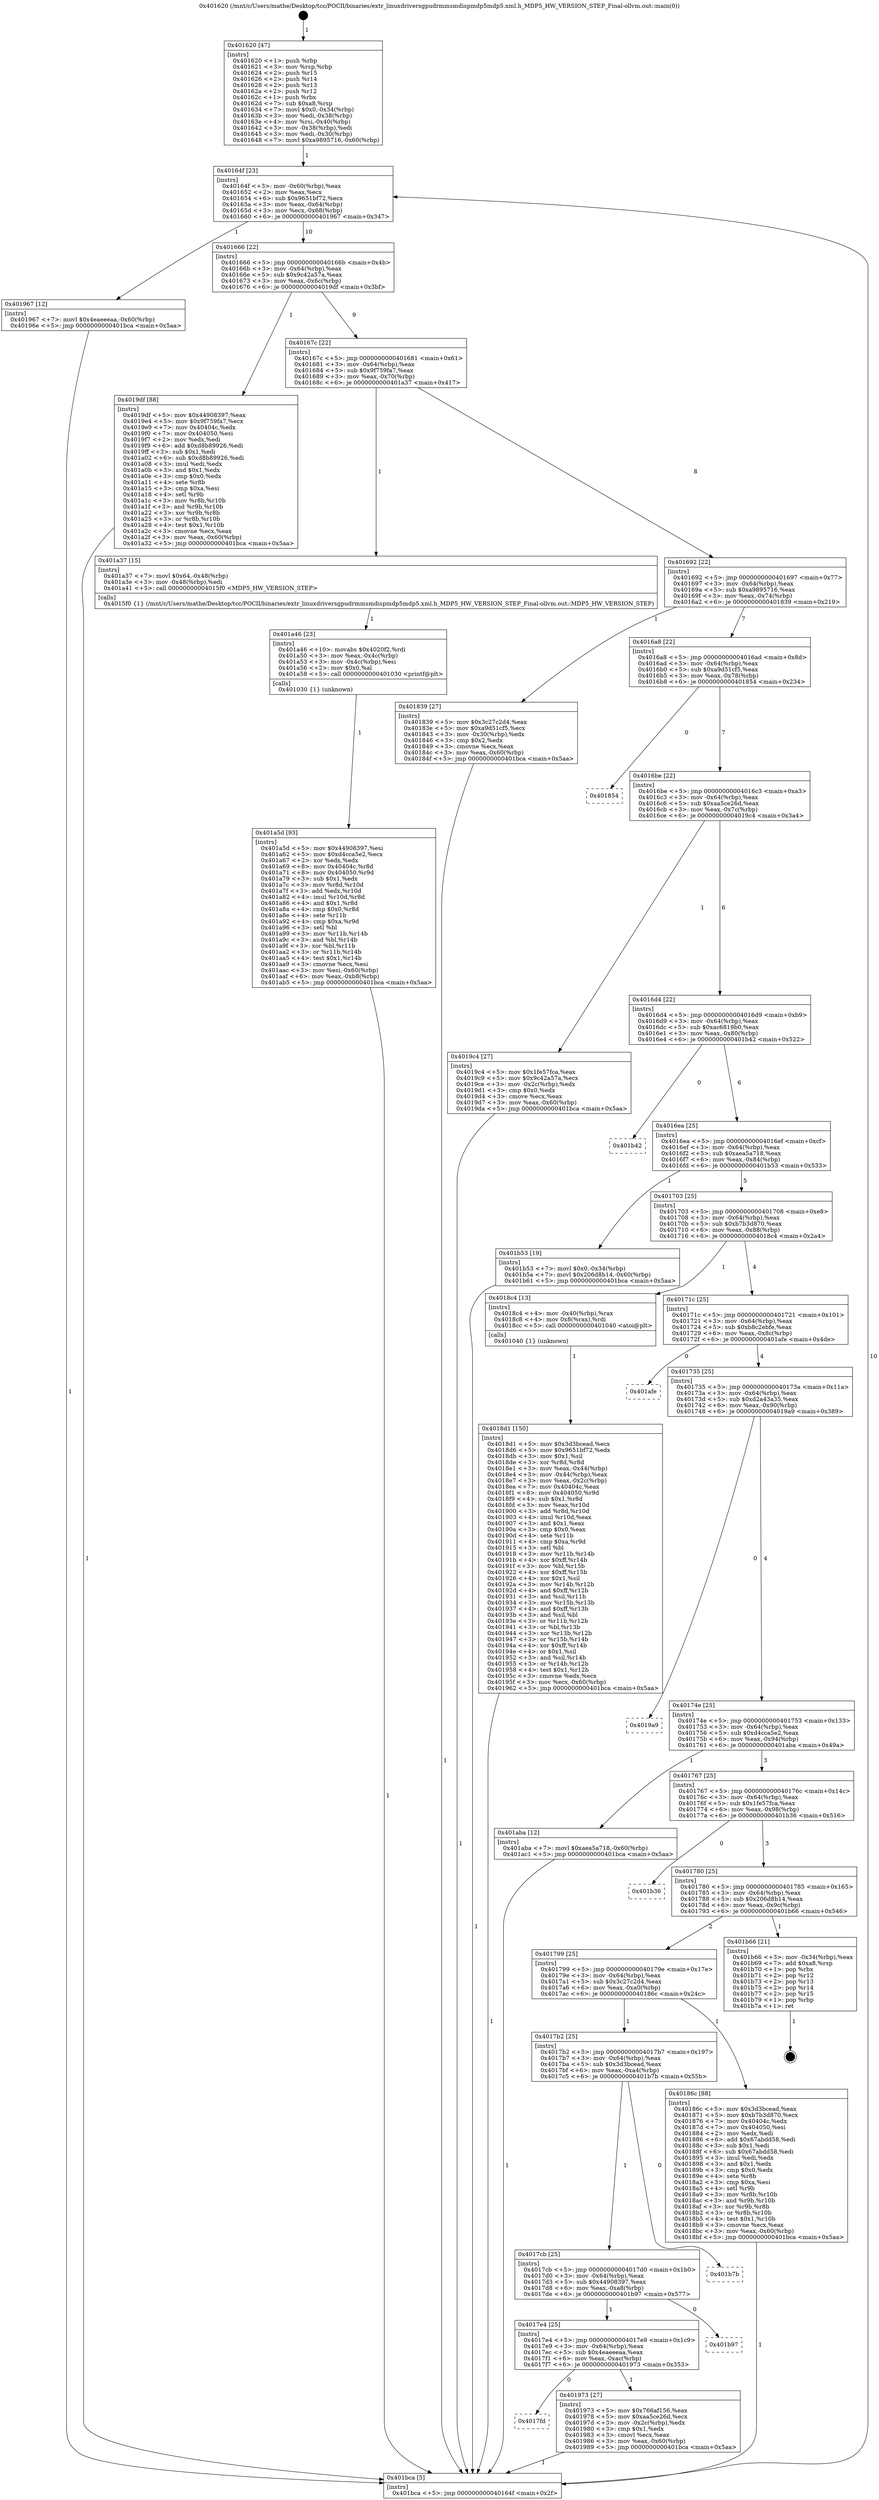 digraph "0x401620" {
  label = "0x401620 (/mnt/c/Users/mathe/Desktop/tcc/POCII/binaries/extr_linuxdriversgpudrmmsmdispmdp5mdp5.xml.h_MDP5_HW_VERSION_STEP_Final-ollvm.out::main(0))"
  labelloc = "t"
  node[shape=record]

  Entry [label="",width=0.3,height=0.3,shape=circle,fillcolor=black,style=filled]
  "0x40164f" [label="{
     0x40164f [23]\l
     | [instrs]\l
     &nbsp;&nbsp;0x40164f \<+3\>: mov -0x60(%rbp),%eax\l
     &nbsp;&nbsp;0x401652 \<+2\>: mov %eax,%ecx\l
     &nbsp;&nbsp;0x401654 \<+6\>: sub $0x9651bf72,%ecx\l
     &nbsp;&nbsp;0x40165a \<+3\>: mov %eax,-0x64(%rbp)\l
     &nbsp;&nbsp;0x40165d \<+3\>: mov %ecx,-0x68(%rbp)\l
     &nbsp;&nbsp;0x401660 \<+6\>: je 0000000000401967 \<main+0x347\>\l
  }"]
  "0x401967" [label="{
     0x401967 [12]\l
     | [instrs]\l
     &nbsp;&nbsp;0x401967 \<+7\>: movl $0x4eaeeeaa,-0x60(%rbp)\l
     &nbsp;&nbsp;0x40196e \<+5\>: jmp 0000000000401bca \<main+0x5aa\>\l
  }"]
  "0x401666" [label="{
     0x401666 [22]\l
     | [instrs]\l
     &nbsp;&nbsp;0x401666 \<+5\>: jmp 000000000040166b \<main+0x4b\>\l
     &nbsp;&nbsp;0x40166b \<+3\>: mov -0x64(%rbp),%eax\l
     &nbsp;&nbsp;0x40166e \<+5\>: sub $0x9c42a57a,%eax\l
     &nbsp;&nbsp;0x401673 \<+3\>: mov %eax,-0x6c(%rbp)\l
     &nbsp;&nbsp;0x401676 \<+6\>: je 00000000004019df \<main+0x3bf\>\l
  }"]
  Exit [label="",width=0.3,height=0.3,shape=circle,fillcolor=black,style=filled,peripheries=2]
  "0x4019df" [label="{
     0x4019df [88]\l
     | [instrs]\l
     &nbsp;&nbsp;0x4019df \<+5\>: mov $0x44908397,%eax\l
     &nbsp;&nbsp;0x4019e4 \<+5\>: mov $0x9f759fa7,%ecx\l
     &nbsp;&nbsp;0x4019e9 \<+7\>: mov 0x40404c,%edx\l
     &nbsp;&nbsp;0x4019f0 \<+7\>: mov 0x404050,%esi\l
     &nbsp;&nbsp;0x4019f7 \<+2\>: mov %edx,%edi\l
     &nbsp;&nbsp;0x4019f9 \<+6\>: add $0xd8b89926,%edi\l
     &nbsp;&nbsp;0x4019ff \<+3\>: sub $0x1,%edi\l
     &nbsp;&nbsp;0x401a02 \<+6\>: sub $0xd8b89926,%edi\l
     &nbsp;&nbsp;0x401a08 \<+3\>: imul %edi,%edx\l
     &nbsp;&nbsp;0x401a0b \<+3\>: and $0x1,%edx\l
     &nbsp;&nbsp;0x401a0e \<+3\>: cmp $0x0,%edx\l
     &nbsp;&nbsp;0x401a11 \<+4\>: sete %r8b\l
     &nbsp;&nbsp;0x401a15 \<+3\>: cmp $0xa,%esi\l
     &nbsp;&nbsp;0x401a18 \<+4\>: setl %r9b\l
     &nbsp;&nbsp;0x401a1c \<+3\>: mov %r8b,%r10b\l
     &nbsp;&nbsp;0x401a1f \<+3\>: and %r9b,%r10b\l
     &nbsp;&nbsp;0x401a22 \<+3\>: xor %r9b,%r8b\l
     &nbsp;&nbsp;0x401a25 \<+3\>: or %r8b,%r10b\l
     &nbsp;&nbsp;0x401a28 \<+4\>: test $0x1,%r10b\l
     &nbsp;&nbsp;0x401a2c \<+3\>: cmovne %ecx,%eax\l
     &nbsp;&nbsp;0x401a2f \<+3\>: mov %eax,-0x60(%rbp)\l
     &nbsp;&nbsp;0x401a32 \<+5\>: jmp 0000000000401bca \<main+0x5aa\>\l
  }"]
  "0x40167c" [label="{
     0x40167c [22]\l
     | [instrs]\l
     &nbsp;&nbsp;0x40167c \<+5\>: jmp 0000000000401681 \<main+0x61\>\l
     &nbsp;&nbsp;0x401681 \<+3\>: mov -0x64(%rbp),%eax\l
     &nbsp;&nbsp;0x401684 \<+5\>: sub $0x9f759fa7,%eax\l
     &nbsp;&nbsp;0x401689 \<+3\>: mov %eax,-0x70(%rbp)\l
     &nbsp;&nbsp;0x40168c \<+6\>: je 0000000000401a37 \<main+0x417\>\l
  }"]
  "0x401a5d" [label="{
     0x401a5d [93]\l
     | [instrs]\l
     &nbsp;&nbsp;0x401a5d \<+5\>: mov $0x44908397,%esi\l
     &nbsp;&nbsp;0x401a62 \<+5\>: mov $0xd4cca5e2,%ecx\l
     &nbsp;&nbsp;0x401a67 \<+2\>: xor %edx,%edx\l
     &nbsp;&nbsp;0x401a69 \<+8\>: mov 0x40404c,%r8d\l
     &nbsp;&nbsp;0x401a71 \<+8\>: mov 0x404050,%r9d\l
     &nbsp;&nbsp;0x401a79 \<+3\>: sub $0x1,%edx\l
     &nbsp;&nbsp;0x401a7c \<+3\>: mov %r8d,%r10d\l
     &nbsp;&nbsp;0x401a7f \<+3\>: add %edx,%r10d\l
     &nbsp;&nbsp;0x401a82 \<+4\>: imul %r10d,%r8d\l
     &nbsp;&nbsp;0x401a86 \<+4\>: and $0x1,%r8d\l
     &nbsp;&nbsp;0x401a8a \<+4\>: cmp $0x0,%r8d\l
     &nbsp;&nbsp;0x401a8e \<+4\>: sete %r11b\l
     &nbsp;&nbsp;0x401a92 \<+4\>: cmp $0xa,%r9d\l
     &nbsp;&nbsp;0x401a96 \<+3\>: setl %bl\l
     &nbsp;&nbsp;0x401a99 \<+3\>: mov %r11b,%r14b\l
     &nbsp;&nbsp;0x401a9c \<+3\>: and %bl,%r14b\l
     &nbsp;&nbsp;0x401a9f \<+3\>: xor %bl,%r11b\l
     &nbsp;&nbsp;0x401aa2 \<+3\>: or %r11b,%r14b\l
     &nbsp;&nbsp;0x401aa5 \<+4\>: test $0x1,%r14b\l
     &nbsp;&nbsp;0x401aa9 \<+3\>: cmovne %ecx,%esi\l
     &nbsp;&nbsp;0x401aac \<+3\>: mov %esi,-0x60(%rbp)\l
     &nbsp;&nbsp;0x401aaf \<+6\>: mov %eax,-0xb8(%rbp)\l
     &nbsp;&nbsp;0x401ab5 \<+5\>: jmp 0000000000401bca \<main+0x5aa\>\l
  }"]
  "0x401a37" [label="{
     0x401a37 [15]\l
     | [instrs]\l
     &nbsp;&nbsp;0x401a37 \<+7\>: movl $0x64,-0x48(%rbp)\l
     &nbsp;&nbsp;0x401a3e \<+3\>: mov -0x48(%rbp),%edi\l
     &nbsp;&nbsp;0x401a41 \<+5\>: call 00000000004015f0 \<MDP5_HW_VERSION_STEP\>\l
     | [calls]\l
     &nbsp;&nbsp;0x4015f0 \{1\} (/mnt/c/Users/mathe/Desktop/tcc/POCII/binaries/extr_linuxdriversgpudrmmsmdispmdp5mdp5.xml.h_MDP5_HW_VERSION_STEP_Final-ollvm.out::MDP5_HW_VERSION_STEP)\l
  }"]
  "0x401692" [label="{
     0x401692 [22]\l
     | [instrs]\l
     &nbsp;&nbsp;0x401692 \<+5\>: jmp 0000000000401697 \<main+0x77\>\l
     &nbsp;&nbsp;0x401697 \<+3\>: mov -0x64(%rbp),%eax\l
     &nbsp;&nbsp;0x40169a \<+5\>: sub $0xa9895716,%eax\l
     &nbsp;&nbsp;0x40169f \<+3\>: mov %eax,-0x74(%rbp)\l
     &nbsp;&nbsp;0x4016a2 \<+6\>: je 0000000000401839 \<main+0x219\>\l
  }"]
  "0x401a46" [label="{
     0x401a46 [23]\l
     | [instrs]\l
     &nbsp;&nbsp;0x401a46 \<+10\>: movabs $0x4020f2,%rdi\l
     &nbsp;&nbsp;0x401a50 \<+3\>: mov %eax,-0x4c(%rbp)\l
     &nbsp;&nbsp;0x401a53 \<+3\>: mov -0x4c(%rbp),%esi\l
     &nbsp;&nbsp;0x401a56 \<+2\>: mov $0x0,%al\l
     &nbsp;&nbsp;0x401a58 \<+5\>: call 0000000000401030 \<printf@plt\>\l
     | [calls]\l
     &nbsp;&nbsp;0x401030 \{1\} (unknown)\l
  }"]
  "0x401839" [label="{
     0x401839 [27]\l
     | [instrs]\l
     &nbsp;&nbsp;0x401839 \<+5\>: mov $0x3c27c2d4,%eax\l
     &nbsp;&nbsp;0x40183e \<+5\>: mov $0xa9d51cf5,%ecx\l
     &nbsp;&nbsp;0x401843 \<+3\>: mov -0x30(%rbp),%edx\l
     &nbsp;&nbsp;0x401846 \<+3\>: cmp $0x2,%edx\l
     &nbsp;&nbsp;0x401849 \<+3\>: cmovne %ecx,%eax\l
     &nbsp;&nbsp;0x40184c \<+3\>: mov %eax,-0x60(%rbp)\l
     &nbsp;&nbsp;0x40184f \<+5\>: jmp 0000000000401bca \<main+0x5aa\>\l
  }"]
  "0x4016a8" [label="{
     0x4016a8 [22]\l
     | [instrs]\l
     &nbsp;&nbsp;0x4016a8 \<+5\>: jmp 00000000004016ad \<main+0x8d\>\l
     &nbsp;&nbsp;0x4016ad \<+3\>: mov -0x64(%rbp),%eax\l
     &nbsp;&nbsp;0x4016b0 \<+5\>: sub $0xa9d51cf5,%eax\l
     &nbsp;&nbsp;0x4016b5 \<+3\>: mov %eax,-0x78(%rbp)\l
     &nbsp;&nbsp;0x4016b8 \<+6\>: je 0000000000401854 \<main+0x234\>\l
  }"]
  "0x401bca" [label="{
     0x401bca [5]\l
     | [instrs]\l
     &nbsp;&nbsp;0x401bca \<+5\>: jmp 000000000040164f \<main+0x2f\>\l
  }"]
  "0x401620" [label="{
     0x401620 [47]\l
     | [instrs]\l
     &nbsp;&nbsp;0x401620 \<+1\>: push %rbp\l
     &nbsp;&nbsp;0x401621 \<+3\>: mov %rsp,%rbp\l
     &nbsp;&nbsp;0x401624 \<+2\>: push %r15\l
     &nbsp;&nbsp;0x401626 \<+2\>: push %r14\l
     &nbsp;&nbsp;0x401628 \<+2\>: push %r13\l
     &nbsp;&nbsp;0x40162a \<+2\>: push %r12\l
     &nbsp;&nbsp;0x40162c \<+1\>: push %rbx\l
     &nbsp;&nbsp;0x40162d \<+7\>: sub $0xa8,%rsp\l
     &nbsp;&nbsp;0x401634 \<+7\>: movl $0x0,-0x34(%rbp)\l
     &nbsp;&nbsp;0x40163b \<+3\>: mov %edi,-0x38(%rbp)\l
     &nbsp;&nbsp;0x40163e \<+4\>: mov %rsi,-0x40(%rbp)\l
     &nbsp;&nbsp;0x401642 \<+3\>: mov -0x38(%rbp),%edi\l
     &nbsp;&nbsp;0x401645 \<+3\>: mov %edi,-0x30(%rbp)\l
     &nbsp;&nbsp;0x401648 \<+7\>: movl $0xa9895716,-0x60(%rbp)\l
  }"]
  "0x4017fd" [label="{
     0x4017fd\l
  }", style=dashed]
  "0x401854" [label="{
     0x401854\l
  }", style=dashed]
  "0x4016be" [label="{
     0x4016be [22]\l
     | [instrs]\l
     &nbsp;&nbsp;0x4016be \<+5\>: jmp 00000000004016c3 \<main+0xa3\>\l
     &nbsp;&nbsp;0x4016c3 \<+3\>: mov -0x64(%rbp),%eax\l
     &nbsp;&nbsp;0x4016c6 \<+5\>: sub $0xaa5ce26d,%eax\l
     &nbsp;&nbsp;0x4016cb \<+3\>: mov %eax,-0x7c(%rbp)\l
     &nbsp;&nbsp;0x4016ce \<+6\>: je 00000000004019c4 \<main+0x3a4\>\l
  }"]
  "0x401973" [label="{
     0x401973 [27]\l
     | [instrs]\l
     &nbsp;&nbsp;0x401973 \<+5\>: mov $0x766af156,%eax\l
     &nbsp;&nbsp;0x401978 \<+5\>: mov $0xaa5ce26d,%ecx\l
     &nbsp;&nbsp;0x40197d \<+3\>: mov -0x2c(%rbp),%edx\l
     &nbsp;&nbsp;0x401980 \<+3\>: cmp $0x1,%edx\l
     &nbsp;&nbsp;0x401983 \<+3\>: cmovl %ecx,%eax\l
     &nbsp;&nbsp;0x401986 \<+3\>: mov %eax,-0x60(%rbp)\l
     &nbsp;&nbsp;0x401989 \<+5\>: jmp 0000000000401bca \<main+0x5aa\>\l
  }"]
  "0x4019c4" [label="{
     0x4019c4 [27]\l
     | [instrs]\l
     &nbsp;&nbsp;0x4019c4 \<+5\>: mov $0x1fe57fca,%eax\l
     &nbsp;&nbsp;0x4019c9 \<+5\>: mov $0x9c42a57a,%ecx\l
     &nbsp;&nbsp;0x4019ce \<+3\>: mov -0x2c(%rbp),%edx\l
     &nbsp;&nbsp;0x4019d1 \<+3\>: cmp $0x0,%edx\l
     &nbsp;&nbsp;0x4019d4 \<+3\>: cmove %ecx,%eax\l
     &nbsp;&nbsp;0x4019d7 \<+3\>: mov %eax,-0x60(%rbp)\l
     &nbsp;&nbsp;0x4019da \<+5\>: jmp 0000000000401bca \<main+0x5aa\>\l
  }"]
  "0x4016d4" [label="{
     0x4016d4 [22]\l
     | [instrs]\l
     &nbsp;&nbsp;0x4016d4 \<+5\>: jmp 00000000004016d9 \<main+0xb9\>\l
     &nbsp;&nbsp;0x4016d9 \<+3\>: mov -0x64(%rbp),%eax\l
     &nbsp;&nbsp;0x4016dc \<+5\>: sub $0xac6819b0,%eax\l
     &nbsp;&nbsp;0x4016e1 \<+3\>: mov %eax,-0x80(%rbp)\l
     &nbsp;&nbsp;0x4016e4 \<+6\>: je 0000000000401b42 \<main+0x522\>\l
  }"]
  "0x4017e4" [label="{
     0x4017e4 [25]\l
     | [instrs]\l
     &nbsp;&nbsp;0x4017e4 \<+5\>: jmp 00000000004017e9 \<main+0x1c9\>\l
     &nbsp;&nbsp;0x4017e9 \<+3\>: mov -0x64(%rbp),%eax\l
     &nbsp;&nbsp;0x4017ec \<+5\>: sub $0x4eaeeeaa,%eax\l
     &nbsp;&nbsp;0x4017f1 \<+6\>: mov %eax,-0xac(%rbp)\l
     &nbsp;&nbsp;0x4017f7 \<+6\>: je 0000000000401973 \<main+0x353\>\l
  }"]
  "0x401b42" [label="{
     0x401b42\l
  }", style=dashed]
  "0x4016ea" [label="{
     0x4016ea [25]\l
     | [instrs]\l
     &nbsp;&nbsp;0x4016ea \<+5\>: jmp 00000000004016ef \<main+0xcf\>\l
     &nbsp;&nbsp;0x4016ef \<+3\>: mov -0x64(%rbp),%eax\l
     &nbsp;&nbsp;0x4016f2 \<+5\>: sub $0xaea5a718,%eax\l
     &nbsp;&nbsp;0x4016f7 \<+6\>: mov %eax,-0x84(%rbp)\l
     &nbsp;&nbsp;0x4016fd \<+6\>: je 0000000000401b53 \<main+0x533\>\l
  }"]
  "0x401b97" [label="{
     0x401b97\l
  }", style=dashed]
  "0x401b53" [label="{
     0x401b53 [19]\l
     | [instrs]\l
     &nbsp;&nbsp;0x401b53 \<+7\>: movl $0x0,-0x34(%rbp)\l
     &nbsp;&nbsp;0x401b5a \<+7\>: movl $0x206d8b14,-0x60(%rbp)\l
     &nbsp;&nbsp;0x401b61 \<+5\>: jmp 0000000000401bca \<main+0x5aa\>\l
  }"]
  "0x401703" [label="{
     0x401703 [25]\l
     | [instrs]\l
     &nbsp;&nbsp;0x401703 \<+5\>: jmp 0000000000401708 \<main+0xe8\>\l
     &nbsp;&nbsp;0x401708 \<+3\>: mov -0x64(%rbp),%eax\l
     &nbsp;&nbsp;0x40170b \<+5\>: sub $0xb7b3d870,%eax\l
     &nbsp;&nbsp;0x401710 \<+6\>: mov %eax,-0x88(%rbp)\l
     &nbsp;&nbsp;0x401716 \<+6\>: je 00000000004018c4 \<main+0x2a4\>\l
  }"]
  "0x4017cb" [label="{
     0x4017cb [25]\l
     | [instrs]\l
     &nbsp;&nbsp;0x4017cb \<+5\>: jmp 00000000004017d0 \<main+0x1b0\>\l
     &nbsp;&nbsp;0x4017d0 \<+3\>: mov -0x64(%rbp),%eax\l
     &nbsp;&nbsp;0x4017d3 \<+5\>: sub $0x44908397,%eax\l
     &nbsp;&nbsp;0x4017d8 \<+6\>: mov %eax,-0xa8(%rbp)\l
     &nbsp;&nbsp;0x4017de \<+6\>: je 0000000000401b97 \<main+0x577\>\l
  }"]
  "0x4018c4" [label="{
     0x4018c4 [13]\l
     | [instrs]\l
     &nbsp;&nbsp;0x4018c4 \<+4\>: mov -0x40(%rbp),%rax\l
     &nbsp;&nbsp;0x4018c8 \<+4\>: mov 0x8(%rax),%rdi\l
     &nbsp;&nbsp;0x4018cc \<+5\>: call 0000000000401040 \<atoi@plt\>\l
     | [calls]\l
     &nbsp;&nbsp;0x401040 \{1\} (unknown)\l
  }"]
  "0x40171c" [label="{
     0x40171c [25]\l
     | [instrs]\l
     &nbsp;&nbsp;0x40171c \<+5\>: jmp 0000000000401721 \<main+0x101\>\l
     &nbsp;&nbsp;0x401721 \<+3\>: mov -0x64(%rbp),%eax\l
     &nbsp;&nbsp;0x401724 \<+5\>: sub $0xb8c2ebfe,%eax\l
     &nbsp;&nbsp;0x401729 \<+6\>: mov %eax,-0x8c(%rbp)\l
     &nbsp;&nbsp;0x40172f \<+6\>: je 0000000000401afe \<main+0x4de\>\l
  }"]
  "0x401b7b" [label="{
     0x401b7b\l
  }", style=dashed]
  "0x401afe" [label="{
     0x401afe\l
  }", style=dashed]
  "0x401735" [label="{
     0x401735 [25]\l
     | [instrs]\l
     &nbsp;&nbsp;0x401735 \<+5\>: jmp 000000000040173a \<main+0x11a\>\l
     &nbsp;&nbsp;0x40173a \<+3\>: mov -0x64(%rbp),%eax\l
     &nbsp;&nbsp;0x40173d \<+5\>: sub $0xd2a43a35,%eax\l
     &nbsp;&nbsp;0x401742 \<+6\>: mov %eax,-0x90(%rbp)\l
     &nbsp;&nbsp;0x401748 \<+6\>: je 00000000004019a9 \<main+0x389\>\l
  }"]
  "0x4018d1" [label="{
     0x4018d1 [150]\l
     | [instrs]\l
     &nbsp;&nbsp;0x4018d1 \<+5\>: mov $0x3d3bcead,%ecx\l
     &nbsp;&nbsp;0x4018d6 \<+5\>: mov $0x9651bf72,%edx\l
     &nbsp;&nbsp;0x4018db \<+3\>: mov $0x1,%sil\l
     &nbsp;&nbsp;0x4018de \<+3\>: xor %r8d,%r8d\l
     &nbsp;&nbsp;0x4018e1 \<+3\>: mov %eax,-0x44(%rbp)\l
     &nbsp;&nbsp;0x4018e4 \<+3\>: mov -0x44(%rbp),%eax\l
     &nbsp;&nbsp;0x4018e7 \<+3\>: mov %eax,-0x2c(%rbp)\l
     &nbsp;&nbsp;0x4018ea \<+7\>: mov 0x40404c,%eax\l
     &nbsp;&nbsp;0x4018f1 \<+8\>: mov 0x404050,%r9d\l
     &nbsp;&nbsp;0x4018f9 \<+4\>: sub $0x1,%r8d\l
     &nbsp;&nbsp;0x4018fd \<+3\>: mov %eax,%r10d\l
     &nbsp;&nbsp;0x401900 \<+3\>: add %r8d,%r10d\l
     &nbsp;&nbsp;0x401903 \<+4\>: imul %r10d,%eax\l
     &nbsp;&nbsp;0x401907 \<+3\>: and $0x1,%eax\l
     &nbsp;&nbsp;0x40190a \<+3\>: cmp $0x0,%eax\l
     &nbsp;&nbsp;0x40190d \<+4\>: sete %r11b\l
     &nbsp;&nbsp;0x401911 \<+4\>: cmp $0xa,%r9d\l
     &nbsp;&nbsp;0x401915 \<+3\>: setl %bl\l
     &nbsp;&nbsp;0x401918 \<+3\>: mov %r11b,%r14b\l
     &nbsp;&nbsp;0x40191b \<+4\>: xor $0xff,%r14b\l
     &nbsp;&nbsp;0x40191f \<+3\>: mov %bl,%r15b\l
     &nbsp;&nbsp;0x401922 \<+4\>: xor $0xff,%r15b\l
     &nbsp;&nbsp;0x401926 \<+4\>: xor $0x1,%sil\l
     &nbsp;&nbsp;0x40192a \<+3\>: mov %r14b,%r12b\l
     &nbsp;&nbsp;0x40192d \<+4\>: and $0xff,%r12b\l
     &nbsp;&nbsp;0x401931 \<+3\>: and %sil,%r11b\l
     &nbsp;&nbsp;0x401934 \<+3\>: mov %r15b,%r13b\l
     &nbsp;&nbsp;0x401937 \<+4\>: and $0xff,%r13b\l
     &nbsp;&nbsp;0x40193b \<+3\>: and %sil,%bl\l
     &nbsp;&nbsp;0x40193e \<+3\>: or %r11b,%r12b\l
     &nbsp;&nbsp;0x401941 \<+3\>: or %bl,%r13b\l
     &nbsp;&nbsp;0x401944 \<+3\>: xor %r13b,%r12b\l
     &nbsp;&nbsp;0x401947 \<+3\>: or %r15b,%r14b\l
     &nbsp;&nbsp;0x40194a \<+4\>: xor $0xff,%r14b\l
     &nbsp;&nbsp;0x40194e \<+4\>: or $0x1,%sil\l
     &nbsp;&nbsp;0x401952 \<+3\>: and %sil,%r14b\l
     &nbsp;&nbsp;0x401955 \<+3\>: or %r14b,%r12b\l
     &nbsp;&nbsp;0x401958 \<+4\>: test $0x1,%r12b\l
     &nbsp;&nbsp;0x40195c \<+3\>: cmovne %edx,%ecx\l
     &nbsp;&nbsp;0x40195f \<+3\>: mov %ecx,-0x60(%rbp)\l
     &nbsp;&nbsp;0x401962 \<+5\>: jmp 0000000000401bca \<main+0x5aa\>\l
  }"]
  "0x4019a9" [label="{
     0x4019a9\l
  }", style=dashed]
  "0x40174e" [label="{
     0x40174e [25]\l
     | [instrs]\l
     &nbsp;&nbsp;0x40174e \<+5\>: jmp 0000000000401753 \<main+0x133\>\l
     &nbsp;&nbsp;0x401753 \<+3\>: mov -0x64(%rbp),%eax\l
     &nbsp;&nbsp;0x401756 \<+5\>: sub $0xd4cca5e2,%eax\l
     &nbsp;&nbsp;0x40175b \<+6\>: mov %eax,-0x94(%rbp)\l
     &nbsp;&nbsp;0x401761 \<+6\>: je 0000000000401aba \<main+0x49a\>\l
  }"]
  "0x4017b2" [label="{
     0x4017b2 [25]\l
     | [instrs]\l
     &nbsp;&nbsp;0x4017b2 \<+5\>: jmp 00000000004017b7 \<main+0x197\>\l
     &nbsp;&nbsp;0x4017b7 \<+3\>: mov -0x64(%rbp),%eax\l
     &nbsp;&nbsp;0x4017ba \<+5\>: sub $0x3d3bcead,%eax\l
     &nbsp;&nbsp;0x4017bf \<+6\>: mov %eax,-0xa4(%rbp)\l
     &nbsp;&nbsp;0x4017c5 \<+6\>: je 0000000000401b7b \<main+0x55b\>\l
  }"]
  "0x401aba" [label="{
     0x401aba [12]\l
     | [instrs]\l
     &nbsp;&nbsp;0x401aba \<+7\>: movl $0xaea5a718,-0x60(%rbp)\l
     &nbsp;&nbsp;0x401ac1 \<+5\>: jmp 0000000000401bca \<main+0x5aa\>\l
  }"]
  "0x401767" [label="{
     0x401767 [25]\l
     | [instrs]\l
     &nbsp;&nbsp;0x401767 \<+5\>: jmp 000000000040176c \<main+0x14c\>\l
     &nbsp;&nbsp;0x40176c \<+3\>: mov -0x64(%rbp),%eax\l
     &nbsp;&nbsp;0x40176f \<+5\>: sub $0x1fe57fca,%eax\l
     &nbsp;&nbsp;0x401774 \<+6\>: mov %eax,-0x98(%rbp)\l
     &nbsp;&nbsp;0x40177a \<+6\>: je 0000000000401b36 \<main+0x516\>\l
  }"]
  "0x40186c" [label="{
     0x40186c [88]\l
     | [instrs]\l
     &nbsp;&nbsp;0x40186c \<+5\>: mov $0x3d3bcead,%eax\l
     &nbsp;&nbsp;0x401871 \<+5\>: mov $0xb7b3d870,%ecx\l
     &nbsp;&nbsp;0x401876 \<+7\>: mov 0x40404c,%edx\l
     &nbsp;&nbsp;0x40187d \<+7\>: mov 0x404050,%esi\l
     &nbsp;&nbsp;0x401884 \<+2\>: mov %edx,%edi\l
     &nbsp;&nbsp;0x401886 \<+6\>: add $0x67abdd58,%edi\l
     &nbsp;&nbsp;0x40188c \<+3\>: sub $0x1,%edi\l
     &nbsp;&nbsp;0x40188f \<+6\>: sub $0x67abdd58,%edi\l
     &nbsp;&nbsp;0x401895 \<+3\>: imul %edi,%edx\l
     &nbsp;&nbsp;0x401898 \<+3\>: and $0x1,%edx\l
     &nbsp;&nbsp;0x40189b \<+3\>: cmp $0x0,%edx\l
     &nbsp;&nbsp;0x40189e \<+4\>: sete %r8b\l
     &nbsp;&nbsp;0x4018a2 \<+3\>: cmp $0xa,%esi\l
     &nbsp;&nbsp;0x4018a5 \<+4\>: setl %r9b\l
     &nbsp;&nbsp;0x4018a9 \<+3\>: mov %r8b,%r10b\l
     &nbsp;&nbsp;0x4018ac \<+3\>: and %r9b,%r10b\l
     &nbsp;&nbsp;0x4018af \<+3\>: xor %r9b,%r8b\l
     &nbsp;&nbsp;0x4018b2 \<+3\>: or %r8b,%r10b\l
     &nbsp;&nbsp;0x4018b5 \<+4\>: test $0x1,%r10b\l
     &nbsp;&nbsp;0x4018b9 \<+3\>: cmovne %ecx,%eax\l
     &nbsp;&nbsp;0x4018bc \<+3\>: mov %eax,-0x60(%rbp)\l
     &nbsp;&nbsp;0x4018bf \<+5\>: jmp 0000000000401bca \<main+0x5aa\>\l
  }"]
  "0x401b36" [label="{
     0x401b36\l
  }", style=dashed]
  "0x401780" [label="{
     0x401780 [25]\l
     | [instrs]\l
     &nbsp;&nbsp;0x401780 \<+5\>: jmp 0000000000401785 \<main+0x165\>\l
     &nbsp;&nbsp;0x401785 \<+3\>: mov -0x64(%rbp),%eax\l
     &nbsp;&nbsp;0x401788 \<+5\>: sub $0x206d8b14,%eax\l
     &nbsp;&nbsp;0x40178d \<+6\>: mov %eax,-0x9c(%rbp)\l
     &nbsp;&nbsp;0x401793 \<+6\>: je 0000000000401b66 \<main+0x546\>\l
  }"]
  "0x401799" [label="{
     0x401799 [25]\l
     | [instrs]\l
     &nbsp;&nbsp;0x401799 \<+5\>: jmp 000000000040179e \<main+0x17e\>\l
     &nbsp;&nbsp;0x40179e \<+3\>: mov -0x64(%rbp),%eax\l
     &nbsp;&nbsp;0x4017a1 \<+5\>: sub $0x3c27c2d4,%eax\l
     &nbsp;&nbsp;0x4017a6 \<+6\>: mov %eax,-0xa0(%rbp)\l
     &nbsp;&nbsp;0x4017ac \<+6\>: je 000000000040186c \<main+0x24c\>\l
  }"]
  "0x401b66" [label="{
     0x401b66 [21]\l
     | [instrs]\l
     &nbsp;&nbsp;0x401b66 \<+3\>: mov -0x34(%rbp),%eax\l
     &nbsp;&nbsp;0x401b69 \<+7\>: add $0xa8,%rsp\l
     &nbsp;&nbsp;0x401b70 \<+1\>: pop %rbx\l
     &nbsp;&nbsp;0x401b71 \<+2\>: pop %r12\l
     &nbsp;&nbsp;0x401b73 \<+2\>: pop %r13\l
     &nbsp;&nbsp;0x401b75 \<+2\>: pop %r14\l
     &nbsp;&nbsp;0x401b77 \<+2\>: pop %r15\l
     &nbsp;&nbsp;0x401b79 \<+1\>: pop %rbp\l
     &nbsp;&nbsp;0x401b7a \<+1\>: ret\l
  }"]
  Entry -> "0x401620" [label=" 1"]
  "0x40164f" -> "0x401967" [label=" 1"]
  "0x40164f" -> "0x401666" [label=" 10"]
  "0x401b66" -> Exit [label=" 1"]
  "0x401666" -> "0x4019df" [label=" 1"]
  "0x401666" -> "0x40167c" [label=" 9"]
  "0x401b53" -> "0x401bca" [label=" 1"]
  "0x40167c" -> "0x401a37" [label=" 1"]
  "0x40167c" -> "0x401692" [label=" 8"]
  "0x401aba" -> "0x401bca" [label=" 1"]
  "0x401692" -> "0x401839" [label=" 1"]
  "0x401692" -> "0x4016a8" [label=" 7"]
  "0x401839" -> "0x401bca" [label=" 1"]
  "0x401620" -> "0x40164f" [label=" 1"]
  "0x401bca" -> "0x40164f" [label=" 10"]
  "0x401a5d" -> "0x401bca" [label=" 1"]
  "0x4016a8" -> "0x401854" [label=" 0"]
  "0x4016a8" -> "0x4016be" [label=" 7"]
  "0x401a46" -> "0x401a5d" [label=" 1"]
  "0x4016be" -> "0x4019c4" [label=" 1"]
  "0x4016be" -> "0x4016d4" [label=" 6"]
  "0x401a37" -> "0x401a46" [label=" 1"]
  "0x4016d4" -> "0x401b42" [label=" 0"]
  "0x4016d4" -> "0x4016ea" [label=" 6"]
  "0x4019c4" -> "0x401bca" [label=" 1"]
  "0x4016ea" -> "0x401b53" [label=" 1"]
  "0x4016ea" -> "0x401703" [label=" 5"]
  "0x401973" -> "0x401bca" [label=" 1"]
  "0x401703" -> "0x4018c4" [label=" 1"]
  "0x401703" -> "0x40171c" [label=" 4"]
  "0x4017e4" -> "0x401973" [label=" 1"]
  "0x40171c" -> "0x401afe" [label=" 0"]
  "0x40171c" -> "0x401735" [label=" 4"]
  "0x4019df" -> "0x401bca" [label=" 1"]
  "0x401735" -> "0x4019a9" [label=" 0"]
  "0x401735" -> "0x40174e" [label=" 4"]
  "0x4017cb" -> "0x401b97" [label=" 0"]
  "0x40174e" -> "0x401aba" [label=" 1"]
  "0x40174e" -> "0x401767" [label=" 3"]
  "0x4017e4" -> "0x4017fd" [label=" 0"]
  "0x401767" -> "0x401b36" [label=" 0"]
  "0x401767" -> "0x401780" [label=" 3"]
  "0x4017b2" -> "0x4017cb" [label=" 1"]
  "0x401780" -> "0x401b66" [label=" 1"]
  "0x401780" -> "0x401799" [label=" 2"]
  "0x4017b2" -> "0x401b7b" [label=" 0"]
  "0x401799" -> "0x40186c" [label=" 1"]
  "0x401799" -> "0x4017b2" [label=" 1"]
  "0x40186c" -> "0x401bca" [label=" 1"]
  "0x4018c4" -> "0x4018d1" [label=" 1"]
  "0x4018d1" -> "0x401bca" [label=" 1"]
  "0x401967" -> "0x401bca" [label=" 1"]
  "0x4017cb" -> "0x4017e4" [label=" 1"]
}
